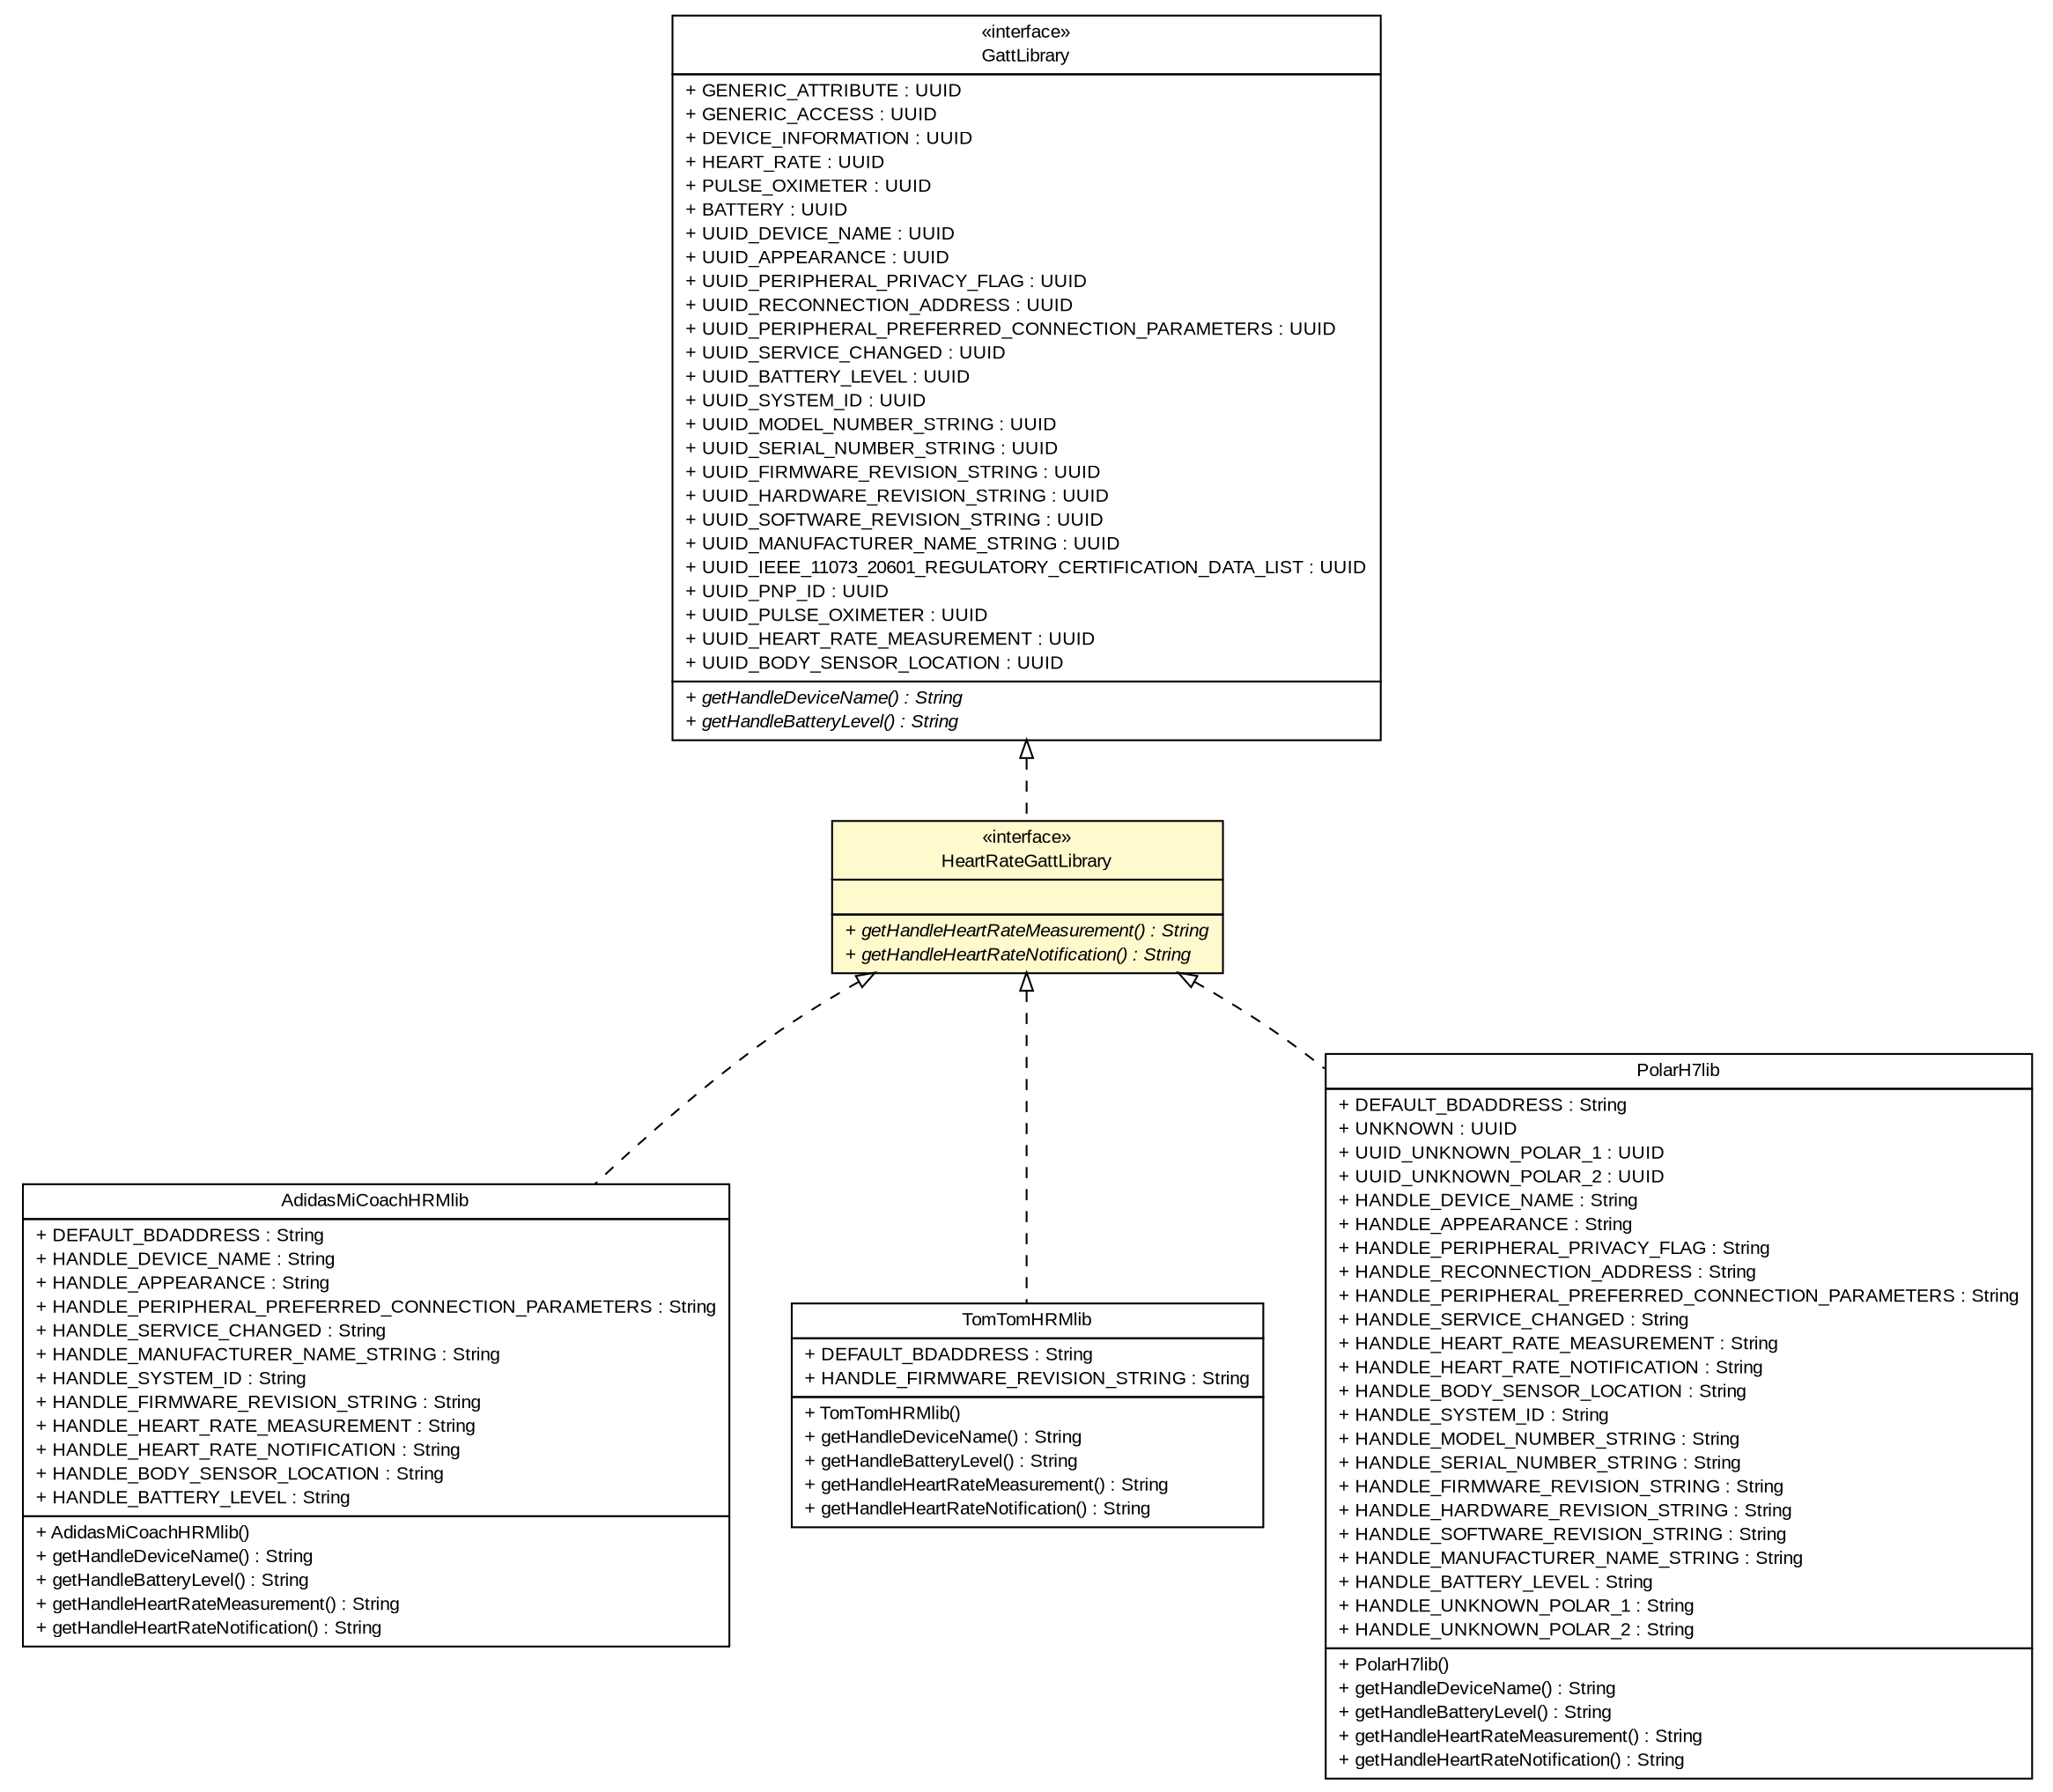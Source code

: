 #!/usr/local/bin/dot
#
# Class diagram 
# Generated by UMLGraph version R5_6 (http://www.umlgraph.org/)
#

digraph G {
	edge [fontname="arial",fontsize=10,labelfontname="arial",labelfontsize=10];
	node [fontname="arial",fontsize=10,shape=plaintext];
	nodesep=0.25;
	ranksep=0.5;
	// de.fhg.fit.biomos.sensorplatform.gatt.AdidasMiCoachHRMlib
	c3394 [label=<<table title="de.fhg.fit.biomos.sensorplatform.gatt.AdidasMiCoachHRMlib" border="0" cellborder="1" cellspacing="0" cellpadding="2" port="p" href="./AdidasMiCoachHRMlib.html">
		<tr><td><table border="0" cellspacing="0" cellpadding="1">
<tr><td align="center" balign="center"> AdidasMiCoachHRMlib </td></tr>
		</table></td></tr>
		<tr><td><table border="0" cellspacing="0" cellpadding="1">
<tr><td align="left" balign="left"> + DEFAULT_BDADDRESS : String </td></tr>
<tr><td align="left" balign="left"> + HANDLE_DEVICE_NAME : String </td></tr>
<tr><td align="left" balign="left"> + HANDLE_APPEARANCE : String </td></tr>
<tr><td align="left" balign="left"> + HANDLE_PERIPHERAL_PREFERRED_CONNECTION_PARAMETERS : String </td></tr>
<tr><td align="left" balign="left"> + HANDLE_SERVICE_CHANGED : String </td></tr>
<tr><td align="left" balign="left"> + HANDLE_MANUFACTURER_NAME_STRING : String </td></tr>
<tr><td align="left" balign="left"> + HANDLE_SYSTEM_ID : String </td></tr>
<tr><td align="left" balign="left"> + HANDLE_FIRMWARE_REVISION_STRING : String </td></tr>
<tr><td align="left" balign="left"> + HANDLE_HEART_RATE_MEASUREMENT : String </td></tr>
<tr><td align="left" balign="left"> + HANDLE_HEART_RATE_NOTIFICATION : String </td></tr>
<tr><td align="left" balign="left"> + HANDLE_BODY_SENSOR_LOCATION : String </td></tr>
<tr><td align="left" balign="left"> + HANDLE_BATTERY_LEVEL : String </td></tr>
		</table></td></tr>
		<tr><td><table border="0" cellspacing="0" cellpadding="1">
<tr><td align="left" balign="left"> + AdidasMiCoachHRMlib() </td></tr>
<tr><td align="left" balign="left"> + getHandleDeviceName() : String </td></tr>
<tr><td align="left" balign="left"> + getHandleBatteryLevel() : String </td></tr>
<tr><td align="left" balign="left"> + getHandleHeartRateMeasurement() : String </td></tr>
<tr><td align="left" balign="left"> + getHandleHeartRateNotification() : String </td></tr>
		</table></td></tr>
		</table>>, URL="./AdidasMiCoachHRMlib.html", fontname="arial", fontcolor="black", fontsize=10.0];
	// de.fhg.fit.biomos.sensorplatform.gatt.TomTomHRMlib
	c3395 [label=<<table title="de.fhg.fit.biomos.sensorplatform.gatt.TomTomHRMlib" border="0" cellborder="1" cellspacing="0" cellpadding="2" port="p" href="./TomTomHRMlib.html">
		<tr><td><table border="0" cellspacing="0" cellpadding="1">
<tr><td align="center" balign="center"> TomTomHRMlib </td></tr>
		</table></td></tr>
		<tr><td><table border="0" cellspacing="0" cellpadding="1">
<tr><td align="left" balign="left"> + DEFAULT_BDADDRESS : String </td></tr>
<tr><td align="left" balign="left"> + HANDLE_FIRMWARE_REVISION_STRING : String </td></tr>
		</table></td></tr>
		<tr><td><table border="0" cellspacing="0" cellpadding="1">
<tr><td align="left" balign="left"> + TomTomHRMlib() </td></tr>
<tr><td align="left" balign="left"> + getHandleDeviceName() : String </td></tr>
<tr><td align="left" balign="left"> + getHandleBatteryLevel() : String </td></tr>
<tr><td align="left" balign="left"> + getHandleHeartRateMeasurement() : String </td></tr>
<tr><td align="left" balign="left"> + getHandleHeartRateNotification() : String </td></tr>
		</table></td></tr>
		</table>>, URL="./TomTomHRMlib.html", fontname="arial", fontcolor="black", fontsize=10.0];
	// de.fhg.fit.biomos.sensorplatform.gatt.PolarH7lib
	c3396 [label=<<table title="de.fhg.fit.biomos.sensorplatform.gatt.PolarH7lib" border="0" cellborder="1" cellspacing="0" cellpadding="2" port="p" href="./PolarH7lib.html">
		<tr><td><table border="0" cellspacing="0" cellpadding="1">
<tr><td align="center" balign="center"> PolarH7lib </td></tr>
		</table></td></tr>
		<tr><td><table border="0" cellspacing="0" cellpadding="1">
<tr><td align="left" balign="left"> + DEFAULT_BDADDRESS : String </td></tr>
<tr><td align="left" balign="left"> + UNKNOWN : UUID </td></tr>
<tr><td align="left" balign="left"> + UUID_UNKNOWN_POLAR_1 : UUID </td></tr>
<tr><td align="left" balign="left"> + UUID_UNKNOWN_POLAR_2 : UUID </td></tr>
<tr><td align="left" balign="left"> + HANDLE_DEVICE_NAME : String </td></tr>
<tr><td align="left" balign="left"> + HANDLE_APPEARANCE : String </td></tr>
<tr><td align="left" balign="left"> + HANDLE_PERIPHERAL_PRIVACY_FLAG : String </td></tr>
<tr><td align="left" balign="left"> + HANDLE_RECONNECTION_ADDRESS : String </td></tr>
<tr><td align="left" balign="left"> + HANDLE_PERIPHERAL_PREFERRED_CONNECTION_PARAMETERS : String </td></tr>
<tr><td align="left" balign="left"> + HANDLE_SERVICE_CHANGED : String </td></tr>
<tr><td align="left" balign="left"> + HANDLE_HEART_RATE_MEASUREMENT : String </td></tr>
<tr><td align="left" balign="left"> + HANDLE_HEART_RATE_NOTIFICATION : String </td></tr>
<tr><td align="left" balign="left"> + HANDLE_BODY_SENSOR_LOCATION : String </td></tr>
<tr><td align="left" balign="left"> + HANDLE_SYSTEM_ID : String </td></tr>
<tr><td align="left" balign="left"> + HANDLE_MODEL_NUMBER_STRING : String </td></tr>
<tr><td align="left" balign="left"> + HANDLE_SERIAL_NUMBER_STRING : String </td></tr>
<tr><td align="left" balign="left"> + HANDLE_FIRMWARE_REVISION_STRING : String </td></tr>
<tr><td align="left" balign="left"> + HANDLE_HARDWARE_REVISION_STRING : String </td></tr>
<tr><td align="left" balign="left"> + HANDLE_SOFTWARE_REVISION_STRING : String </td></tr>
<tr><td align="left" balign="left"> + HANDLE_MANUFACTURER_NAME_STRING : String </td></tr>
<tr><td align="left" balign="left"> + HANDLE_BATTERY_LEVEL : String </td></tr>
<tr><td align="left" balign="left"> + HANDLE_UNKNOWN_POLAR_1 : String </td></tr>
<tr><td align="left" balign="left"> + HANDLE_UNKNOWN_POLAR_2 : String </td></tr>
		</table></td></tr>
		<tr><td><table border="0" cellspacing="0" cellpadding="1">
<tr><td align="left" balign="left"> + PolarH7lib() </td></tr>
<tr><td align="left" balign="left"> + getHandleDeviceName() : String </td></tr>
<tr><td align="left" balign="left"> + getHandleBatteryLevel() : String </td></tr>
<tr><td align="left" balign="left"> + getHandleHeartRateMeasurement() : String </td></tr>
<tr><td align="left" balign="left"> + getHandleHeartRateNotification() : String </td></tr>
		</table></td></tr>
		</table>>, URL="./PolarH7lib.html", fontname="arial", fontcolor="black", fontsize=10.0];
	// de.fhg.fit.biomos.sensorplatform.gatt.HeartRateGattLibrary
	c3399 [label=<<table title="de.fhg.fit.biomos.sensorplatform.gatt.HeartRateGattLibrary" border="0" cellborder="1" cellspacing="0" cellpadding="2" port="p" bgcolor="lemonChiffon" href="./HeartRateGattLibrary.html">
		<tr><td><table border="0" cellspacing="0" cellpadding="1">
<tr><td align="center" balign="center"> &#171;interface&#187; </td></tr>
<tr><td align="center" balign="center"> HeartRateGattLibrary </td></tr>
		</table></td></tr>
		<tr><td><table border="0" cellspacing="0" cellpadding="1">
<tr><td align="left" balign="left">  </td></tr>
		</table></td></tr>
		<tr><td><table border="0" cellspacing="0" cellpadding="1">
<tr><td align="left" balign="left"><font face="arial italic" point-size="10.0"> + getHandleHeartRateMeasurement() : String </font></td></tr>
<tr><td align="left" balign="left"><font face="arial italic" point-size="10.0"> + getHandleHeartRateNotification() : String </font></td></tr>
		</table></td></tr>
		</table>>, URL="./HeartRateGattLibrary.html", fontname="arial", fontcolor="black", fontsize=10.0];
	// de.fhg.fit.biomos.sensorplatform.gatt.GattLibrary
	c3400 [label=<<table title="de.fhg.fit.biomos.sensorplatform.gatt.GattLibrary" border="0" cellborder="1" cellspacing="0" cellpadding="2" port="p" href="./GattLibrary.html">
		<tr><td><table border="0" cellspacing="0" cellpadding="1">
<tr><td align="center" balign="center"> &#171;interface&#187; </td></tr>
<tr><td align="center" balign="center"> GattLibrary </td></tr>
		</table></td></tr>
		<tr><td><table border="0" cellspacing="0" cellpadding="1">
<tr><td align="left" balign="left"> + GENERIC_ATTRIBUTE : UUID </td></tr>
<tr><td align="left" balign="left"> + GENERIC_ACCESS : UUID </td></tr>
<tr><td align="left" balign="left"> + DEVICE_INFORMATION : UUID </td></tr>
<tr><td align="left" balign="left"> + HEART_RATE : UUID </td></tr>
<tr><td align="left" balign="left"> + PULSE_OXIMETER : UUID </td></tr>
<tr><td align="left" balign="left"> + BATTERY : UUID </td></tr>
<tr><td align="left" balign="left"> + UUID_DEVICE_NAME : UUID </td></tr>
<tr><td align="left" balign="left"> + UUID_APPEARANCE : UUID </td></tr>
<tr><td align="left" balign="left"> + UUID_PERIPHERAL_PRIVACY_FLAG : UUID </td></tr>
<tr><td align="left" balign="left"> + UUID_RECONNECTION_ADDRESS : UUID </td></tr>
<tr><td align="left" balign="left"> + UUID_PERIPHERAL_PREFERRED_CONNECTION_PARAMETERS : UUID </td></tr>
<tr><td align="left" balign="left"> + UUID_SERVICE_CHANGED : UUID </td></tr>
<tr><td align="left" balign="left"> + UUID_BATTERY_LEVEL : UUID </td></tr>
<tr><td align="left" balign="left"> + UUID_SYSTEM_ID : UUID </td></tr>
<tr><td align="left" balign="left"> + UUID_MODEL_NUMBER_STRING : UUID </td></tr>
<tr><td align="left" balign="left"> + UUID_SERIAL_NUMBER_STRING : UUID </td></tr>
<tr><td align="left" balign="left"> + UUID_FIRMWARE_REVISION_STRING : UUID </td></tr>
<tr><td align="left" balign="left"> + UUID_HARDWARE_REVISION_STRING : UUID </td></tr>
<tr><td align="left" balign="left"> + UUID_SOFTWARE_REVISION_STRING : UUID </td></tr>
<tr><td align="left" balign="left"> + UUID_MANUFACTURER_NAME_STRING : UUID </td></tr>
<tr><td align="left" balign="left"> + UUID_IEEE_11073_20601_REGULATORY_CERTIFICATION_DATA_LIST : UUID </td></tr>
<tr><td align="left" balign="left"> + UUID_PNP_ID : UUID </td></tr>
<tr><td align="left" balign="left"> + UUID_PULSE_OXIMETER : UUID </td></tr>
<tr><td align="left" balign="left"> + UUID_HEART_RATE_MEASUREMENT : UUID </td></tr>
<tr><td align="left" balign="left"> + UUID_BODY_SENSOR_LOCATION : UUID </td></tr>
		</table></td></tr>
		<tr><td><table border="0" cellspacing="0" cellpadding="1">
<tr><td align="left" balign="left"><font face="arial italic" point-size="10.0"> + getHandleDeviceName() : String </font></td></tr>
<tr><td align="left" balign="left"><font face="arial italic" point-size="10.0"> + getHandleBatteryLevel() : String </font></td></tr>
		</table></td></tr>
		</table>>, URL="./GattLibrary.html", fontname="arial", fontcolor="black", fontsize=10.0];
	//de.fhg.fit.biomos.sensorplatform.gatt.AdidasMiCoachHRMlib implements de.fhg.fit.biomos.sensorplatform.gatt.HeartRateGattLibrary
	c3399:p -> c3394:p [dir=back,arrowtail=empty,style=dashed];
	//de.fhg.fit.biomos.sensorplatform.gatt.TomTomHRMlib implements de.fhg.fit.biomos.sensorplatform.gatt.HeartRateGattLibrary
	c3399:p -> c3395:p [dir=back,arrowtail=empty,style=dashed];
	//de.fhg.fit.biomos.sensorplatform.gatt.PolarH7lib implements de.fhg.fit.biomos.sensorplatform.gatt.HeartRateGattLibrary
	c3399:p -> c3396:p [dir=back,arrowtail=empty,style=dashed];
	//de.fhg.fit.biomos.sensorplatform.gatt.HeartRateGattLibrary implements de.fhg.fit.biomos.sensorplatform.gatt.GattLibrary
	c3400:p -> c3399:p [dir=back,arrowtail=empty,style=dashed];
}

